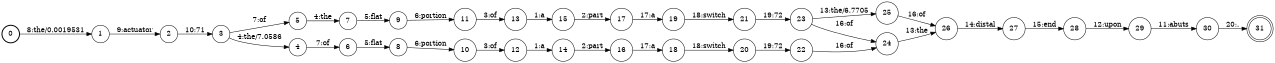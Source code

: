 digraph FST {
rankdir = LR;
size = "8.5,11";
label = "";
center = 1;
orientation = Portrait;
ranksep = "0.4";
nodesep = "0.25";
0 [label = "0", shape = circle, style = bold, fontsize = 14]
	0 -> 1 [label = "8:the/0.0019531", fontsize = 14];
1 [label = "1", shape = circle, style = solid, fontsize = 14]
	1 -> 2 [label = "9:actuator", fontsize = 14];
2 [label = "2", shape = circle, style = solid, fontsize = 14]
	2 -> 3 [label = "10:71", fontsize = 14];
3 [label = "3", shape = circle, style = solid, fontsize = 14]
	3 -> 5 [label = "7:of", fontsize = 14];
	3 -> 4 [label = "4:the/7.0586", fontsize = 14];
4 [label = "4", shape = circle, style = solid, fontsize = 14]
	4 -> 6 [label = "7:of", fontsize = 14];
5 [label = "5", shape = circle, style = solid, fontsize = 14]
	5 -> 7 [label = "4:the", fontsize = 14];
6 [label = "6", shape = circle, style = solid, fontsize = 14]
	6 -> 8 [label = "5:flat", fontsize = 14];
7 [label = "7", shape = circle, style = solid, fontsize = 14]
	7 -> 9 [label = "5:flat", fontsize = 14];
8 [label = "8", shape = circle, style = solid, fontsize = 14]
	8 -> 10 [label = "6:portion", fontsize = 14];
9 [label = "9", shape = circle, style = solid, fontsize = 14]
	9 -> 11 [label = "6:portion", fontsize = 14];
10 [label = "10", shape = circle, style = solid, fontsize = 14]
	10 -> 12 [label = "3:of", fontsize = 14];
11 [label = "11", shape = circle, style = solid, fontsize = 14]
	11 -> 13 [label = "3:of", fontsize = 14];
12 [label = "12", shape = circle, style = solid, fontsize = 14]
	12 -> 14 [label = "1:a", fontsize = 14];
13 [label = "13", shape = circle, style = solid, fontsize = 14]
	13 -> 15 [label = "1:a", fontsize = 14];
14 [label = "14", shape = circle, style = solid, fontsize = 14]
	14 -> 16 [label = "2:part", fontsize = 14];
15 [label = "15", shape = circle, style = solid, fontsize = 14]
	15 -> 17 [label = "2:part", fontsize = 14];
16 [label = "16", shape = circle, style = solid, fontsize = 14]
	16 -> 18 [label = "17:a", fontsize = 14];
17 [label = "17", shape = circle, style = solid, fontsize = 14]
	17 -> 19 [label = "17:a", fontsize = 14];
18 [label = "18", shape = circle, style = solid, fontsize = 14]
	18 -> 20 [label = "18:switch", fontsize = 14];
19 [label = "19", shape = circle, style = solid, fontsize = 14]
	19 -> 21 [label = "18:switch", fontsize = 14];
20 [label = "20", shape = circle, style = solid, fontsize = 14]
	20 -> 22 [label = "19:72", fontsize = 14];
21 [label = "21", shape = circle, style = solid, fontsize = 14]
	21 -> 23 [label = "19:72", fontsize = 14];
22 [label = "22", shape = circle, style = solid, fontsize = 14]
	22 -> 24 [label = "16:of", fontsize = 14];
23 [label = "23", shape = circle, style = solid, fontsize = 14]
	23 -> 24 [label = "16:of", fontsize = 14];
	23 -> 25 [label = "13:the/6.7705", fontsize = 14];
24 [label = "24", shape = circle, style = solid, fontsize = 14]
	24 -> 26 [label = "13:the", fontsize = 14];
25 [label = "25", shape = circle, style = solid, fontsize = 14]
	25 -> 26 [label = "16:of", fontsize = 14];
26 [label = "26", shape = circle, style = solid, fontsize = 14]
	26 -> 27 [label = "14:distal", fontsize = 14];
27 [label = "27", shape = circle, style = solid, fontsize = 14]
	27 -> 28 [label = "15:end", fontsize = 14];
28 [label = "28", shape = circle, style = solid, fontsize = 14]
	28 -> 29 [label = "12:upon", fontsize = 14];
29 [label = "29", shape = circle, style = solid, fontsize = 14]
	29 -> 30 [label = "11:abuts", fontsize = 14];
30 [label = "30", shape = circle, style = solid, fontsize = 14]
	30 -> 31 [label = "20:.", fontsize = 14];
31 [label = "31", shape = doublecircle, style = solid, fontsize = 14]
}
